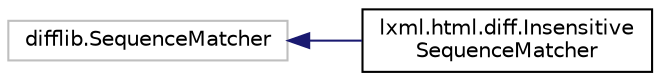 digraph "Graphical Class Hierarchy"
{
 // LATEX_PDF_SIZE
  edge [fontname="Helvetica",fontsize="10",labelfontname="Helvetica",labelfontsize="10"];
  node [fontname="Helvetica",fontsize="10",shape=record];
  rankdir="LR";
  Node12271 [label="difflib.SequenceMatcher",height=0.2,width=0.4,color="grey75", fillcolor="white", style="filled",tooltip=" "];
  Node12271 -> Node0 [dir="back",color="midnightblue",fontsize="10",style="solid",fontname="Helvetica"];
  Node0 [label="lxml.html.diff.Insensitive\lSequenceMatcher",height=0.2,width=0.4,color="black", fillcolor="white", style="filled",URL="$classlxml_1_1html_1_1diff_1_1InsensitiveSequenceMatcher.html",tooltip=" "];
}
